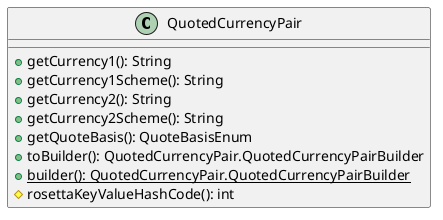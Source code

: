 @startuml

    class QuotedCurrencyPair [[QuotedCurrencyPair.html]] {
        +getCurrency1(): String
        +getCurrency1Scheme(): String
        +getCurrency2(): String
        +getCurrency2Scheme(): String
        +getQuoteBasis(): QuoteBasisEnum
        +toBuilder(): QuotedCurrencyPair.QuotedCurrencyPairBuilder
        {static} +builder(): QuotedCurrencyPair.QuotedCurrencyPairBuilder
        #rosettaKeyValueHashCode(): int
    }

@enduml

